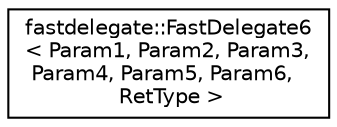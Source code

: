 digraph "Graphical Class Hierarchy"
{
 // INTERACTIVE_SVG=YES
  edge [fontname="Helvetica",fontsize="10",labelfontname="Helvetica",labelfontsize="10"];
  node [fontname="Helvetica",fontsize="10",shape=record];
  rankdir="LR";
  Node1 [label="fastdelegate::FastDelegate6\l\< Param1, Param2, Param3,\l Param4, Param5, Param6,\l RetType \>",height=0.2,width=0.4,color="black", fillcolor="white", style="filled",URL="$classfastdelegate_1_1FastDelegate6.html"];
}
